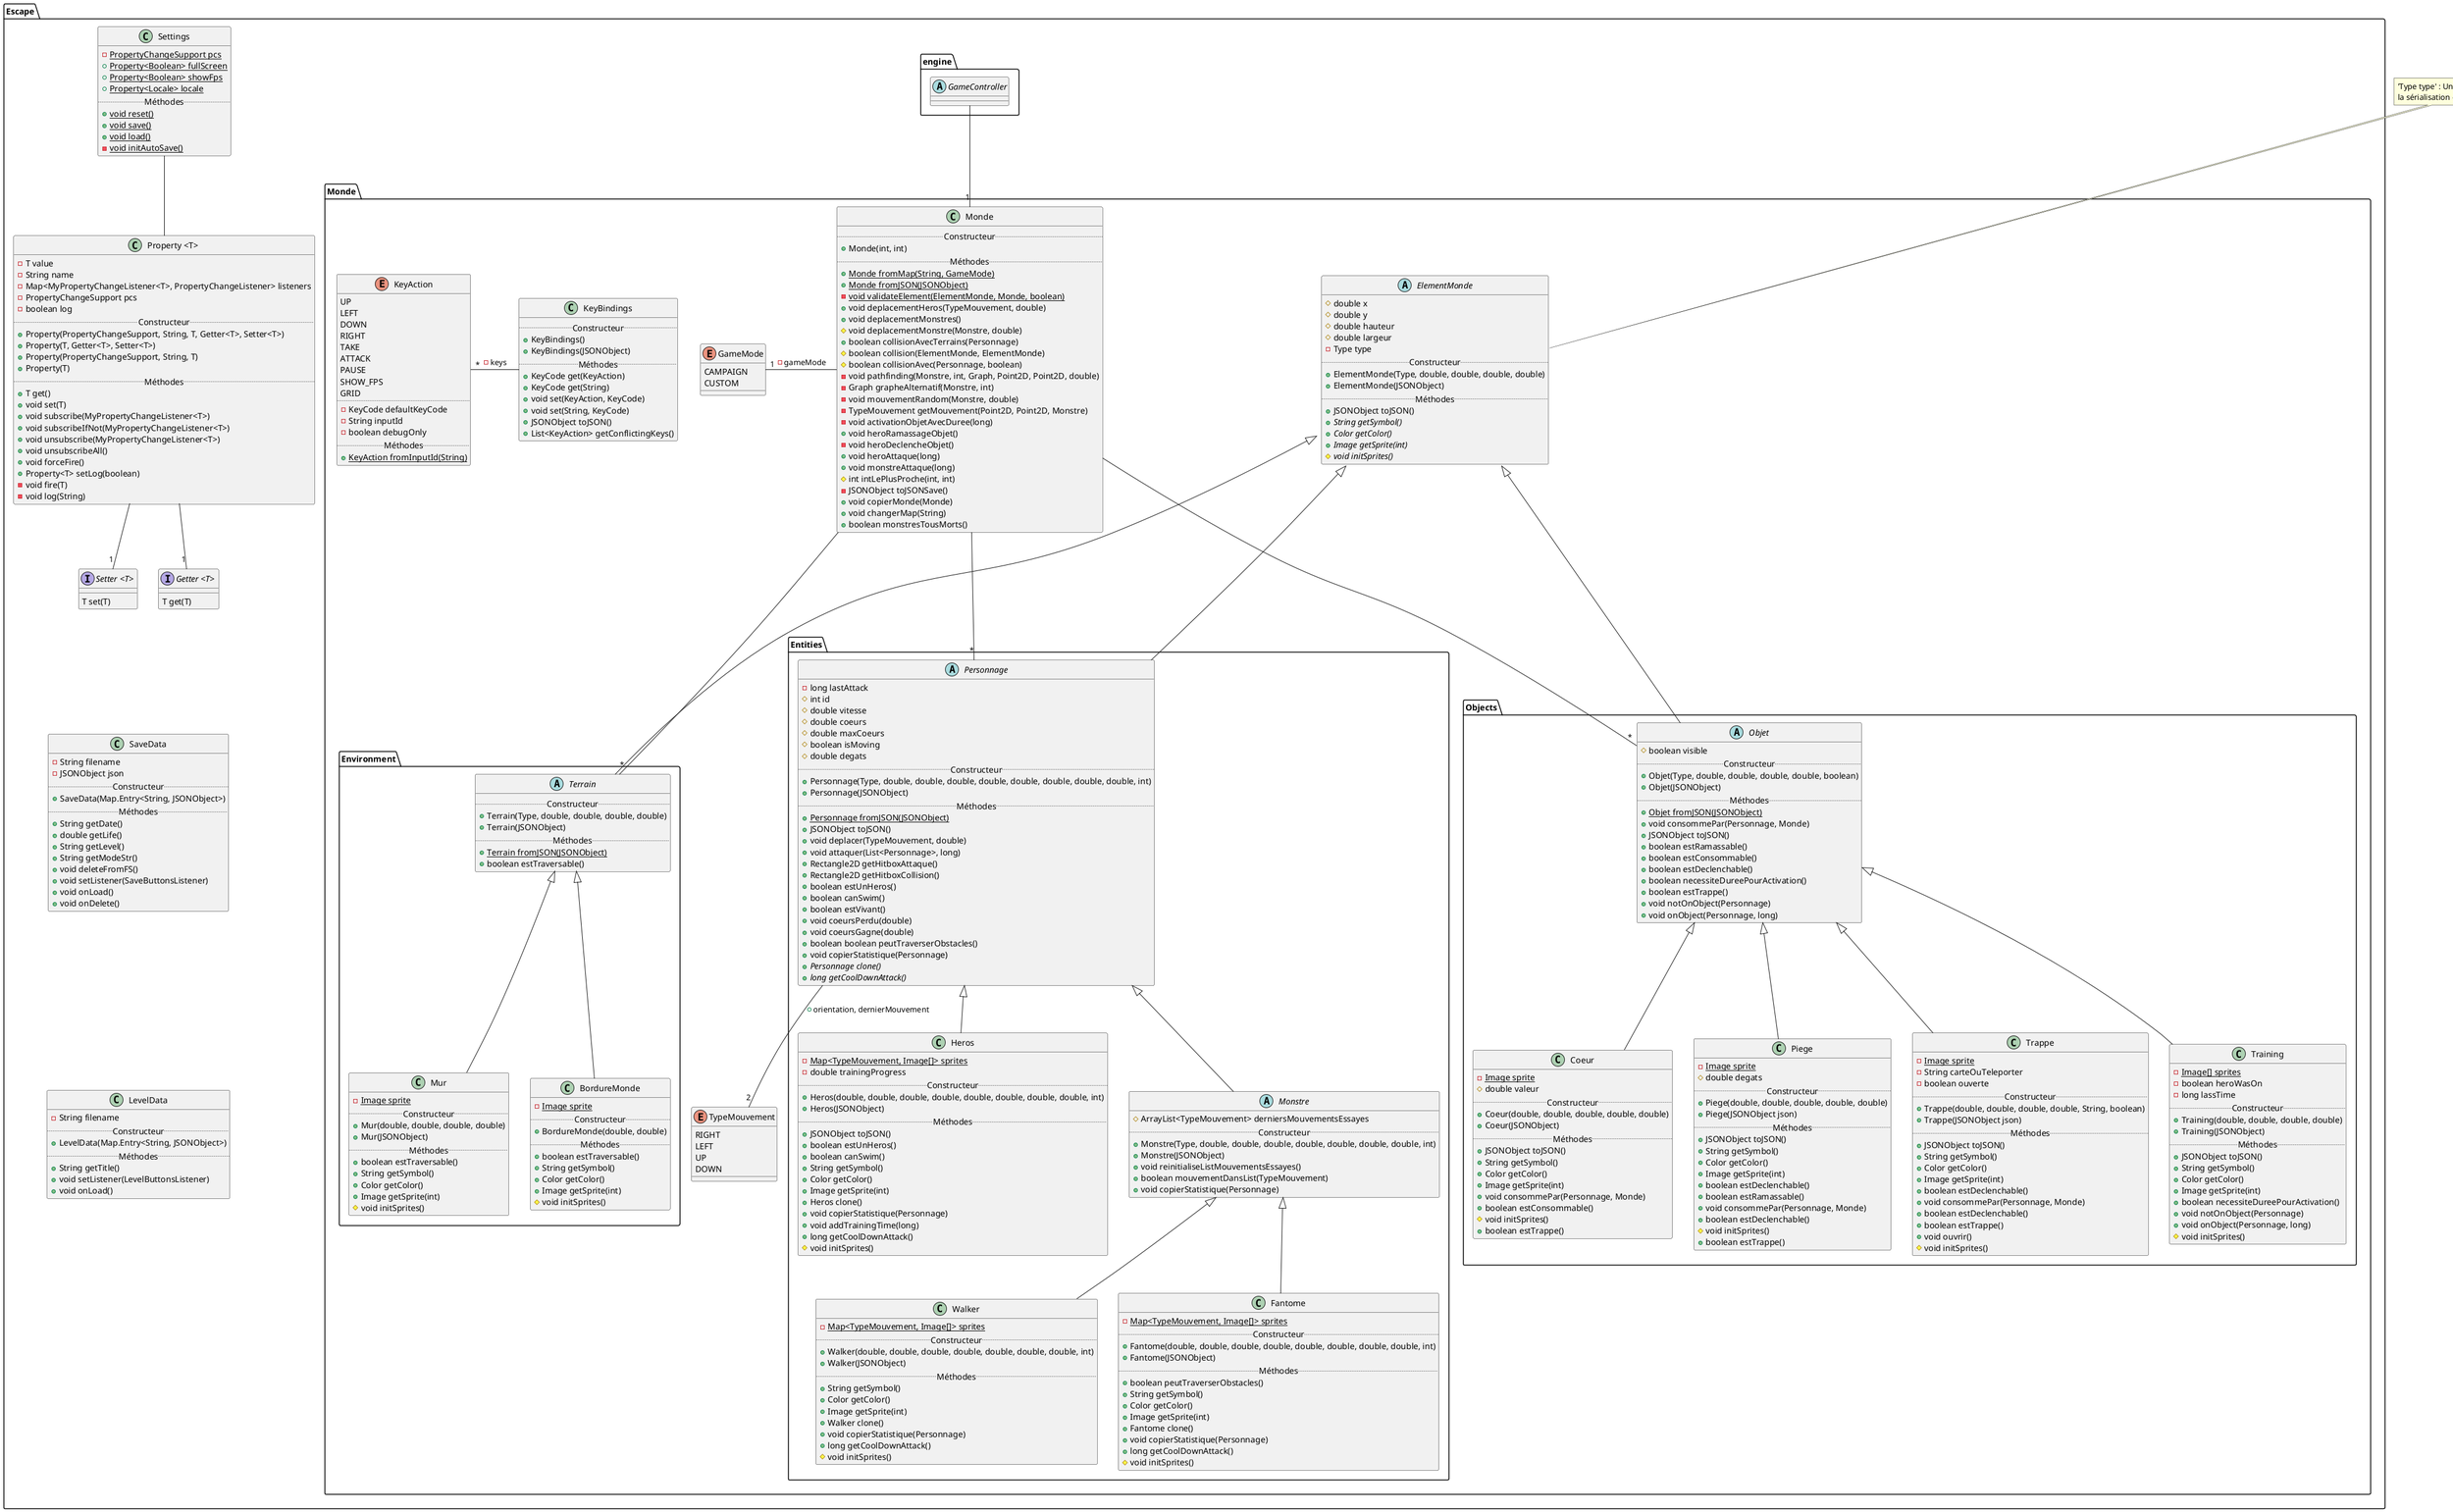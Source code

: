 @startuml
package Escape {
    package Monde {
        enum TypeMouvement{
            RIGHT
            LEFT
            UP
            DOWN
        }

        enum GameMode {
            CAMPAIGN
            CUSTOM
        }

        enum KeyAction {
            UP
            LEFT
            DOWN
            RIGHT
            TAKE
            ATTACK
            PAUSE
            SHOW_FPS
            GRID
            ..
            - KeyCode defaultKeyCode
            - String inputId
            - boolean debugOnly
            ..Méthodes..
            + {static} KeyAction fromInputId(String)
        }

        class KeyBindings {
            ..Constructeur..
            + KeyBindings()
            + KeyBindings(JSONObject)
            ..Méthodes..
            + KeyCode get(KeyAction)
            + KeyCode get(String)
            + void set(KeyAction, KeyCode)
            + void set(String, KeyCode)
            + JSONObject toJSON()
            + List<KeyAction> getConflictingKeys()
        }

        abstract class ElementMonde {
            # double x
            # double y
            # double hauteur
            # double largeur
            - Type type
            ..Constructeur..
            + ElementMonde(Type, double, double, double, double)
            + ElementMonde(JSONObject)
            ..Méthodes..
            + JSONObject toJSON()
            + {abstract} String getSymbol()
            + {abstract} Color getColor()
            + {abstract} Image getSprite(int)
            # {abstract} void initSprites()
        }

        package Environment {
            abstract class Terrain {
                ..Constructeur..
                + Terrain(Type, double, double, double, double)
                + Terrain(JSONObject)
                ..Méthodes..
                + {static} Terrain fromJSON(JSONObject)
                + boolean estTraversable()
            }

            class Mur extends Terrain {
                - {static} Image sprite
                ..Constructeur..
                + Mur(double, double, double, double)
                + Mur(JSONObject)
                ..Méthodes..
                + boolean estTraversable()
                + String getSymbol()
                + Color getColor()
                + Image getSprite(int)
                # void initSprites()
            }

            class BordureMonde extends Terrain {
                - {static} Image sprite
                ..Constructeur..
                + BordureMonde(double, double)
                ..Méthodes..
                + boolean estTraversable()
                + String getSymbol()
                + Color getColor()
                + Image getSprite(int)
                # void initSprites()
            }
        }

        package Entities {
            abstract class Personnage {
                - long lastAttack
                # int id
                # double vitesse
                # double coeurs
                # double maxCoeurs
                # boolean isMoving
                # double degats
                ..Constructeur..
                + Personnage(Type, double, double, double, double, double, double, double, double, int)
                + Personnage(JSONObject)
                ..Méthodes..
                + {static} Personnage fromJSON(JSONObject)
                + JSONObject toJSON()
                + void deplacer(TypeMouvement, double)
                + void attaquer(List<Personnage>, long)
                + Rectangle2D getHitboxAttaque()
                + Rectangle2D getHitboxCollision()
                + boolean estUnHeros()
                + boolean canSwim()
                + boolean estVivant()
                + void coeursPerdu(double)
                + void coeursGagne(double)
                + boolean boolean peutTraverserObstacles()
                + void copierStatistique(Personnage)
                + {abstract} Personnage clone()
                + {abstract} long getCoolDownAttack()
            }

            class Heros extends Personnage {
                - {static} Map<TypeMouvement, Image[]> sprites
                - double trainingProgress
                ..Constructeur..
                + Heros(double, double, double, double, double, double, double, double, int)
                + Heros(JSONObject)
                ..Méthodes..
                + JSONObject toJSON()
                + boolean estUnHeros()
                + boolean canSwim()
                + String getSymbol()
                + Color getColor()
                + Image getSprite(int)
                + Heros clone()
                + void copierStatistique(Personnage)
                + void addTrainingTime(long)
                + long getCoolDownAttack()
                # void initSprites()
            }

            abstract class Monstre extends Personnage {
                # ArrayList<TypeMouvement> derniersMouvementsEssayes
                ..Constructeur..
                + Monstre(Type, double, double, double, double, double, double, double, int)
                + Monstre(JSONObject)
                + void reinitialiseListMouvementsEssayes()
                + boolean mouvementDansList(TypeMouvement)
                + void copierStatistique(Personnage)
            }

            class Walker extends Monstre {
                - {static} Map<TypeMouvement, Image[]> sprites
                ..Constructeur..
                + Walker(double, double, double, double, double, double, double, int)
                + Walker(JSONObject)
                ..Méthodes..
                + String getSymbol()
                + Color getColor()
                + Image getSprite(int)
                + Walker clone()
                + void copierStatistique(Personnage)
                + long getCoolDownAttack()
                # void initSprites()
            }

            class Fantome extends Monstre {
                - {static} Map<TypeMouvement, Image[]> sprites
                ..Constructeur..
                + Fantome(double, double, double, double, double, double, double, double, int)
                + Fantome(JSONObject)
                ..Méthodes..
                + boolean peutTraverserObstacles()
                + String getSymbol()
                + Color getColor()
                + Image getSprite(int)
                + Fantome clone()
                + void copierStatistique(Personnage)
                + long getCoolDownAttack()
                # void initSprites()
            }
        }
        package Objects {
            abstract class Objet {
                # boolean visible
                ..Constructeur..
                + Objet(Type, double, double, double, double, boolean)
                + Objet(JSONObject)
                ..Méthodes..
                + {static} Objet fromJSON(JSONObject)
                + void consommePar(Personnage, Monde)
                + JSONObject toJSON()
                + boolean estRamassable()
                + boolean estConsommable()
                + boolean estDeclenchable()
                + boolean necessiteDureePourActivation()
                + boolean estTrappe()
                + void notOnObject(Personnage)
                + void onObject(Personnage, long)
            }

            class Coeur extends Objet {
                - {static} Image sprite
                # double valeur
                ..Constructeur..
                + Coeur(double, double, double, double, double)
                + Coeur(JSONObject)
                ..Méthodes..
                + JSONObject toJSON()
                + String getSymbol()
                + Color getColor()
                + Image getSprite(int)
                + void consommePar(Personnage, Monde)
                + boolean estConsommable()
                # void initSprites()
                + boolean estTrappe()
            }

            class Piege extends Objet {
                - {static} Image sprite
                # double degats
                ..Constructeur..
                + Piege(double, double, double, double, double)
                + Piege(JSONObject json)
                ..Méthodes..
                + JSONObject toJSON()
                + String getSymbol()
                + Color getColor()
                + Image getSprite(int)
                + boolean estDeclenchable()
                + boolean estRamassable()
                + void consommePar(Personnage, Monde)
                + boolean estDeclenchable()
                # void initSprites()
                + boolean estTrappe()
            }

            class Trappe extends Objet {
                - {static} Image sprite
                - String carteOuTeleporter
                - boolean ouverte
                ..Constructeur..
                + Trappe(double, double, double, double, String, boolean)
                + Trappe(JSONObject json)
                ..Méthodes..
                + JSONObject toJSON()
                + String getSymbol()
                + Color getColor()
                + Image getSprite(int)
                + boolean estDeclenchable()
                + void consommePar(Personnage, Monde)
                + boolean estDeclenchable()
                + boolean estTrappe()
                + void ouvrir()
                # void initSprites()
            }

            class Training extends Objet {
                - {static} Image[] sprites
                - boolean heroWasOn
                - long lassTime
                ..Constructeur..
                + Training(double, double, double, double)
                + Training(JSONObject)
                ..Méthodes..
                + JSONObject toJSON()
                + String getSymbol()
                + Color getColor()
                + Image getSprite(int)
                + boolean necessiteDureePourActivation()
                + void notOnObject(Personnage)
                + void onObject(Personnage, long)
                # void initSprites()
            }
        }

        class Monde {
            ..Constructeur..
            + Monde(int, int)
            ..Méthodes..
            + {static} Monde fromMap(String, GameMode)
            + {static} Monde fromJSON(JSONObject)
            - {static} void validateElement(ElementMonde, Monde, boolean)
            + void deplacementHeros(TypeMouvement, double)
            + void deplacementMonstres()
            # void deplacementMonstre(Monstre, double)
            + boolean collisionAvecTerrains(Personnage)
            # boolean collision(ElementMonde, ElementMonde)
            # boolean collisionAvec(Personnage, boolean)
            - void pathfinding(Monstre, int, Graph, Point2D, Point2D, double)
            - Graph grapheAlternatif(Monstre, int)
            - void mouvementRandom(Monstre, double)
            - TypeMouvement getMouvement(Point2D, Point2D, Monstre)
            - void activationObjetAvecDuree(long)
            + void heroRamassageObjet()
            - void heroDeclencheObjet()
            + void heroAttaque(long)
            + void monstreAttaque(long)
            # int intLePlusProche(int, int)
            - JSONObject toJSONSave()
            + void copierMonde(Monde)
            + void changerMap(String)
            + boolean monstresTousMorts()
        }
    }

    package engine {
        abstract class GameController
    }

    class LevelData {
        - String filename
        ..Constructeur..
        + LevelData(Map.Entry<String, JSONObject>)
        ..Méthodes..
        + String getTitle()
        + void setListener(LevelButtonsListener)
        + void onLoad()
    }

    class SaveData {
        - String filename
        - JSONObject json
        ..Constructeur..
        + SaveData(Map.Entry<String, JSONObject>)
        ..Méthodes..
        + String getDate()
        + double getLife()
        + String getLevel()
        + String getModeStr()
        + void deleteFromFS()
        + void setListener(SaveButtonsListener)
        + void onLoad()
        + void onDelete()
    }

    class Settings {
        - {static} PropertyChangeSupport pcs
        + {static} Property<Boolean> fullScreen
        + {static} Property<Boolean> showFps
        + {static} Property<Locale> locale
        ..Méthodes..
        + {static} void reset()
        + {static} void save()
        + {static} void load()
        - {static} void initAutoSave()
    }

    class "Property <T> " as Property {
        - T value
        - String name
        - Map<MyPropertyChangeListener<T>, PropertyChangeListener> listeners
        - PropertyChangeSupport pcs
        - boolean log
        ..Constructeur..
        + Property(PropertyChangeSupport, String, T, Getter<T>, Setter<T>)
        + Property(T, Getter<T>, Setter<T>)
        + Property(PropertyChangeSupport, String, T)
        + Property(T)
        ..Méthodes..
        + T get()
        + void set(T)
        + void subscribe(MyPropertyChangeListener<T>)
        + void subscribeIfNot(MyPropertyChangeListener<T>)
        + void unsubscribe(MyPropertyChangeListener<T>)
        + void unsubscribeAll()
        + void forceFire()
        + Property<T> setLog(boolean)
        - void fire(T)
        - void log(String)
    }

    interface "Getter <T> " as Getter {
        T get(T)
    }

    interface "Setter <T> " as Setter {
        T set(T)
    }
}

note "'Type type' : Uniquement pour\nla sérialisation en JSON." as N_json
N_json .. ElementMonde::Type

Escape.Monde.Monde -left- "1" GameMode : - gameMode
KeyBindings -left- "*" KeyAction : - keys
Personnage --"2" TypeMouvement : + orientation, dernierMouvement

Personnage -up--|> ElementMonde
Terrain -up--|> ElementMonde
Objet -up--|> ElementMonde
Escape.Monde.Monde --- "*" Personnage
Escape.Monde.Monde --- "*" Terrain
Escape.Monde.Monde --- "*" Objet


' settings
Settings -- Property
Property --"1" Getter
Property --"1" Setter


GameController -- "1" Escape.Monde.Monde


' force layout
SaveData -up[hidden]- Getter
SaveData -up[hidden]- Setter
LevelData -up[hidden]- SaveData
GameMode -left[hidden]- KeyBindings
KeyAction -left[hidden]- Property


@enduml
